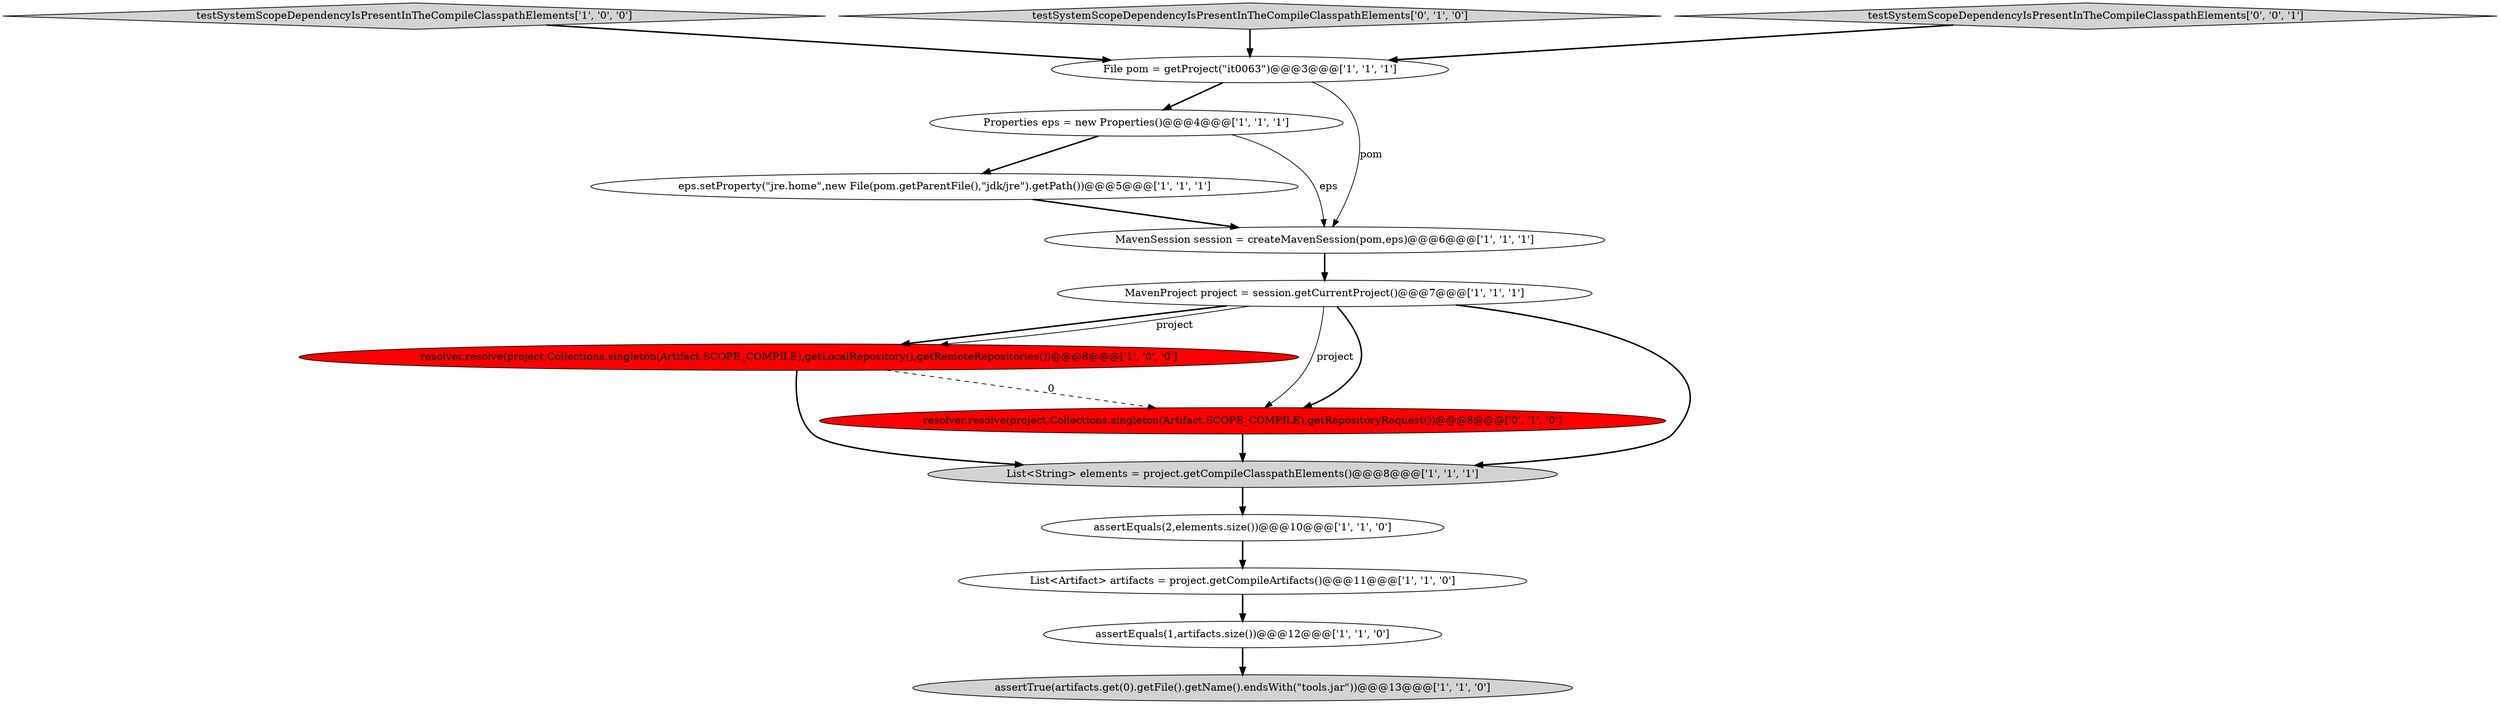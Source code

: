 digraph {
3 [style = filled, label = "Properties eps = new Properties()@@@4@@@['1', '1', '1']", fillcolor = white, shape = ellipse image = "AAA0AAABBB1BBB"];
5 [style = filled, label = "assertEquals(1,artifacts.size())@@@12@@@['1', '1', '0']", fillcolor = white, shape = ellipse image = "AAA0AAABBB1BBB"];
7 [style = filled, label = "resolver.resolve(project,Collections.singleton(Artifact.SCOPE_COMPILE),getLocalRepository(),getRemoteRepositories())@@@8@@@['1', '0', '0']", fillcolor = red, shape = ellipse image = "AAA1AAABBB1BBB"];
10 [style = filled, label = "MavenProject project = session.getCurrentProject()@@@7@@@['1', '1', '1']", fillcolor = white, shape = ellipse image = "AAA0AAABBB1BBB"];
2 [style = filled, label = "testSystemScopeDependencyIsPresentInTheCompileClasspathElements['1', '0', '0']", fillcolor = lightgray, shape = diamond image = "AAA0AAABBB1BBB"];
12 [style = filled, label = "resolver.resolve(project,Collections.singleton(Artifact.SCOPE_COMPILE),getRepositoryRequest())@@@8@@@['0', '1', '0']", fillcolor = red, shape = ellipse image = "AAA1AAABBB2BBB"];
1 [style = filled, label = "assertTrue(artifacts.get(0).getFile().getName().endsWith(\"tools.jar\"))@@@13@@@['1', '1', '0']", fillcolor = lightgray, shape = ellipse image = "AAA0AAABBB1BBB"];
13 [style = filled, label = "testSystemScopeDependencyIsPresentInTheCompileClasspathElements['0', '1', '0']", fillcolor = lightgray, shape = diamond image = "AAA0AAABBB2BBB"];
11 [style = filled, label = "MavenSession session = createMavenSession(pom,eps)@@@6@@@['1', '1', '1']", fillcolor = white, shape = ellipse image = "AAA0AAABBB1BBB"];
6 [style = filled, label = "eps.setProperty(\"jre.home\",new File(pom.getParentFile(),\"jdk/jre\").getPath())@@@5@@@['1', '1', '1']", fillcolor = white, shape = ellipse image = "AAA0AAABBB1BBB"];
0 [style = filled, label = "List<String> elements = project.getCompileClasspathElements()@@@8@@@['1', '1', '1']", fillcolor = lightgray, shape = ellipse image = "AAA0AAABBB1BBB"];
9 [style = filled, label = "File pom = getProject(\"it0063\")@@@3@@@['1', '1', '1']", fillcolor = white, shape = ellipse image = "AAA0AAABBB1BBB"];
8 [style = filled, label = "assertEquals(2,elements.size())@@@10@@@['1', '1', '0']", fillcolor = white, shape = ellipse image = "AAA0AAABBB1BBB"];
14 [style = filled, label = "testSystemScopeDependencyIsPresentInTheCompileClasspathElements['0', '0', '1']", fillcolor = lightgray, shape = diamond image = "AAA0AAABBB3BBB"];
4 [style = filled, label = "List<Artifact> artifacts = project.getCompileArtifacts()@@@11@@@['1', '1', '0']", fillcolor = white, shape = ellipse image = "AAA0AAABBB1BBB"];
10->12 [style = solid, label="project"];
9->11 [style = solid, label="pom"];
3->6 [style = bold, label=""];
7->0 [style = bold, label=""];
2->9 [style = bold, label=""];
12->0 [style = bold, label=""];
10->7 [style = bold, label=""];
10->7 [style = solid, label="project"];
5->1 [style = bold, label=""];
3->11 [style = solid, label="eps"];
11->10 [style = bold, label=""];
10->12 [style = bold, label=""];
6->11 [style = bold, label=""];
10->0 [style = bold, label=""];
0->8 [style = bold, label=""];
7->12 [style = dashed, label="0"];
9->3 [style = bold, label=""];
14->9 [style = bold, label=""];
13->9 [style = bold, label=""];
8->4 [style = bold, label=""];
4->5 [style = bold, label=""];
}
